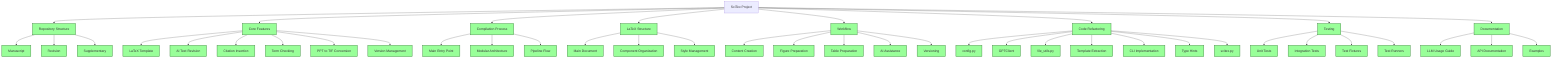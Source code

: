 graph TD
    A[SciTex Project] --> B[Repository Structure]
    A --> C[Core Features]
    A --> D[Compilation Process]
    A --> E[LaTeX Structure]
    A --> F[Workflow]
    A --> G[Code Refactoring]
    A --> H[Testing]
    A --> I[Documentation]
    
    %% Repository Structure
    B --> B1[Manuscript]
    B --> B2[Revision]
    B --> B3[Supplementary]
    
    %% Core Features
    C --> C1[LaTeX Template]
    C --> C2[AI Text Revision]
    C --> C3[Citation Insertion]
    C --> C4[Term Checking]
    C --> C5[PPT to TIF Conversion]
    C --> C6[Version Management]
    
    %% Compilation Process
    D --> D1[Main Entry Point]
    D --> D2[Modular Architecture]
    D --> D3[Pipeline Flow]
    
    %% LaTeX Structure
    E --> E1[Main Document]
    E --> E2[Component Organization]
    E --> E3[Style Management]
    
    %% Workflow
    F --> F1[Content Creation]
    F --> F2[Figure Preparation]
    F --> F3[Table Preparation]
    F --> F4[AI Assistance]
    F --> F5[Versioning]
    
    %% Code Refactoring
    G --> G1[config.py]
    G --> G2[GPTClient]
    G --> G3[file_utils.py]
    G --> G4[Template Extraction]
    G --> G5[CLI Implementation]
    G --> G6[Type Hints]
    G --> G7[scitex.py]
    
    %% Testing
    H --> H1[Unit Tests]
    H --> H2[Integration Tests]
    H --> H3[Test Fixtures]
    H --> H4[Test Runners]
    
    %% Documentation
    I --> I1[LLM Usage Guide]
    I --> I2[API Documentation]
    I --> I3[Examples]
    
    %% Styling
    classDef complete fill:#9f9,stroke:#484,stroke-width:2px;
    classDef inProgress fill:#ff9,stroke:#484,stroke-width:2px;
    classDef pending fill:#f99,stroke:#844,stroke-width:2px;
    
    %% Mark nodes as complete
    class B,B1,B2,B3,C,C1,C2,C3,C4,C5,C6,D,D1,D2,D3,E,E1,E2,E3,F,F1,F2,F3,F4,F5,G,G1,G2,G3,G4,G5,G6,G7,H,H1,H2,H3,H4,I,I1,I2,I3 complete;